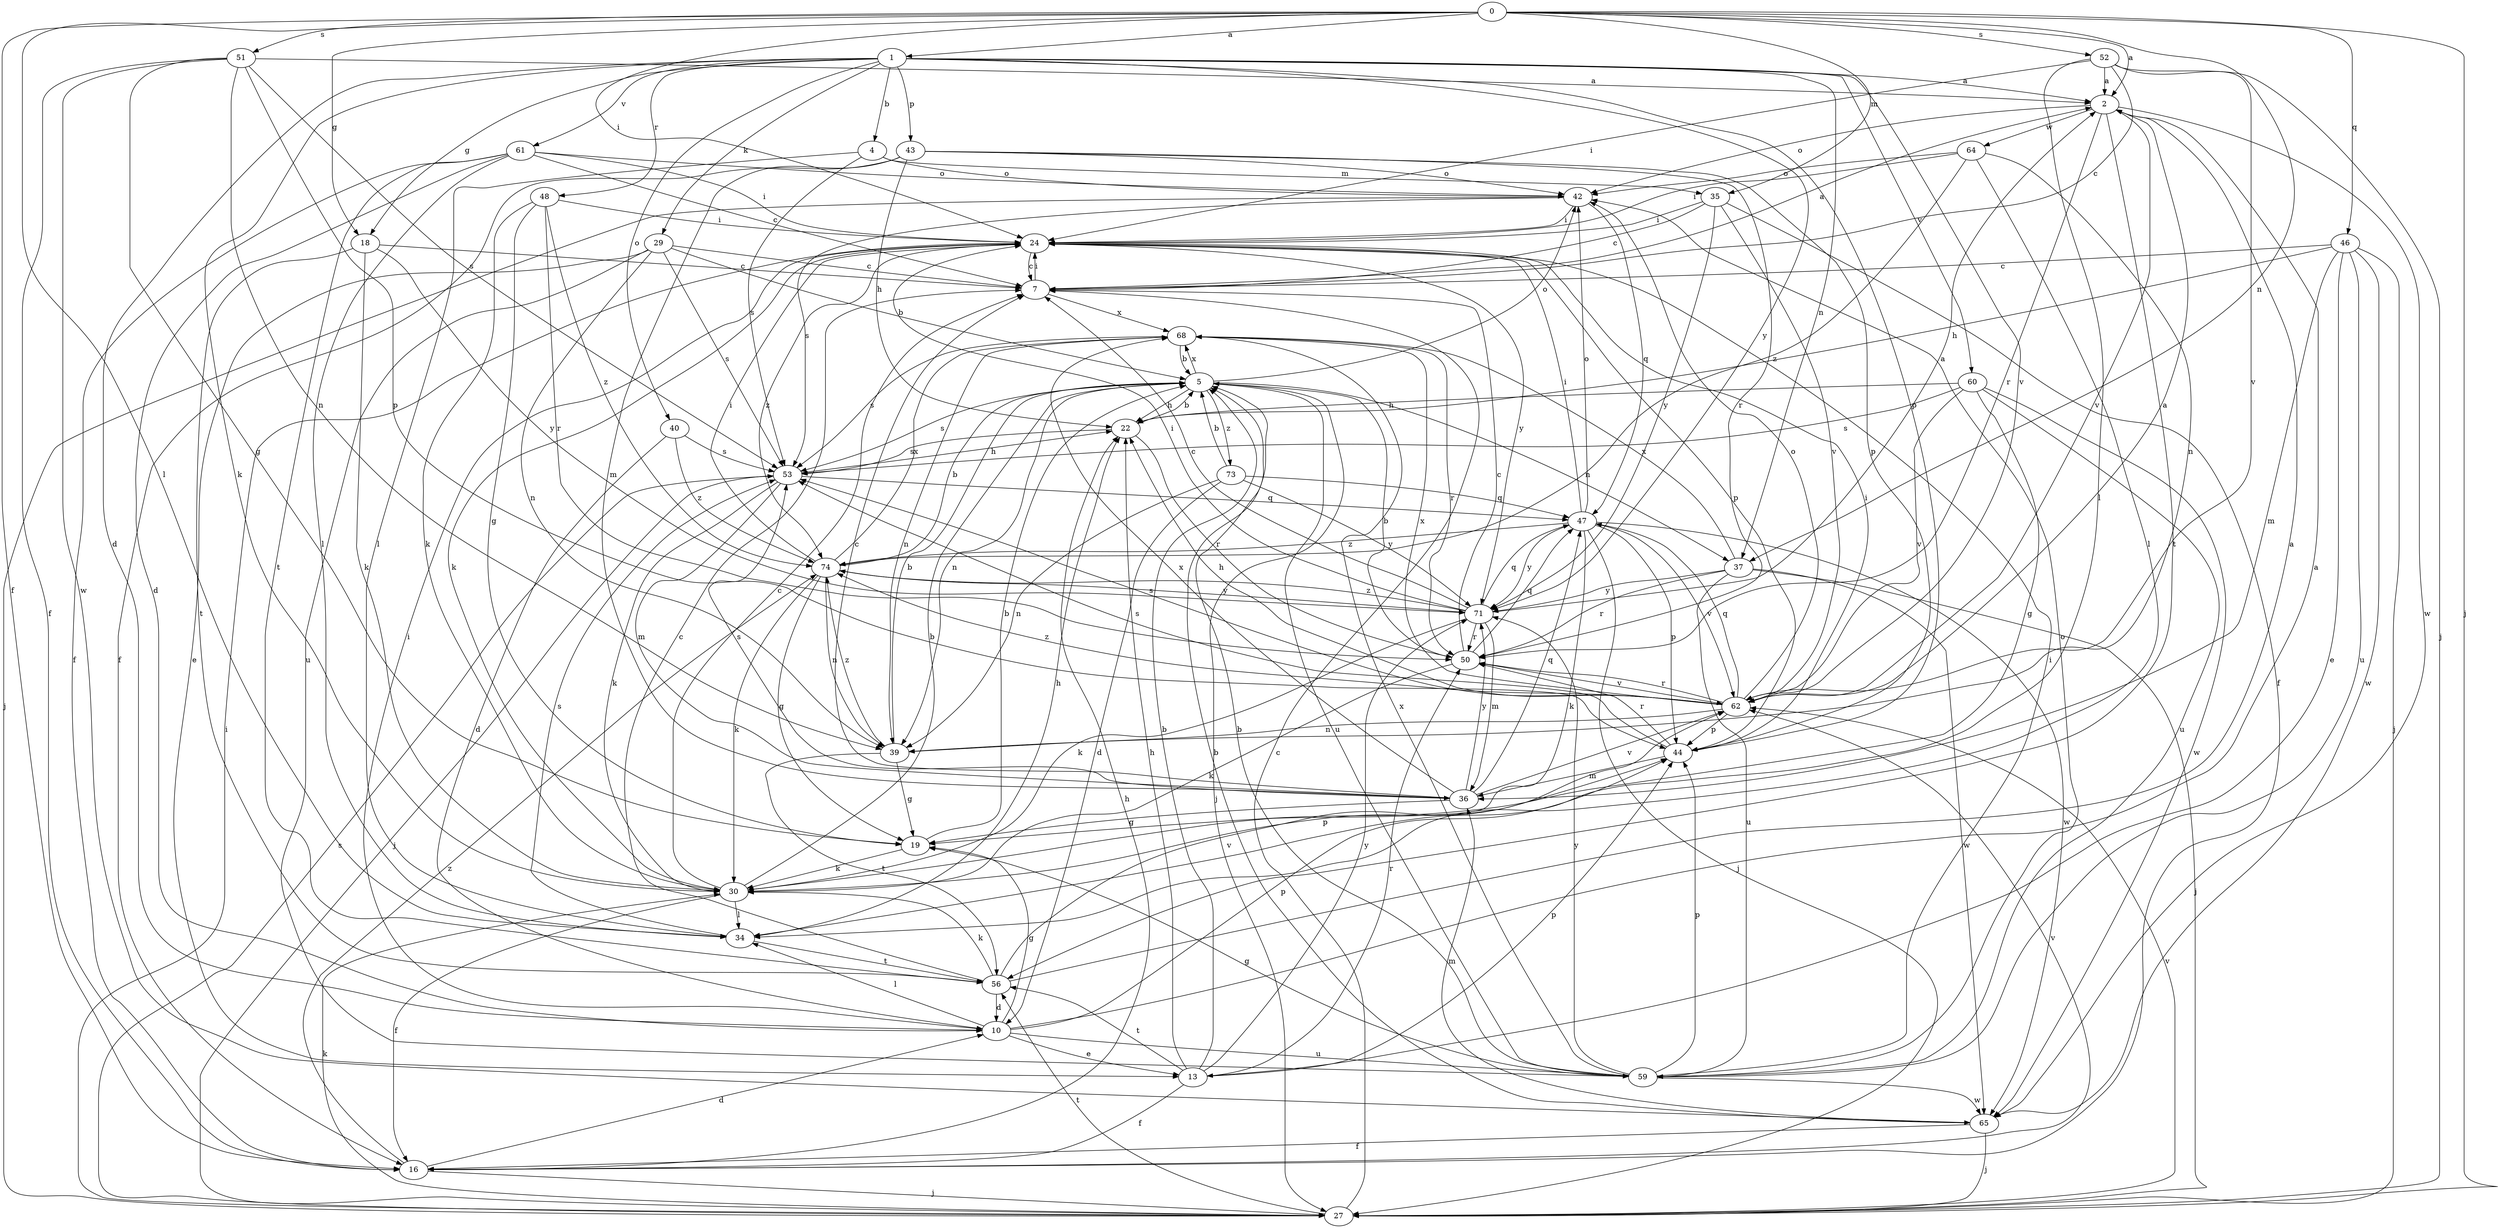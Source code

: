 strict digraph  {
0;
1;
2;
4;
5;
7;
10;
13;
16;
18;
19;
22;
24;
27;
29;
30;
34;
35;
36;
37;
39;
40;
42;
43;
44;
46;
47;
48;
50;
51;
52;
53;
56;
59;
60;
61;
62;
64;
65;
68;
71;
73;
74;
0 -> 1  [label=a];
0 -> 2  [label=a];
0 -> 16  [label=f];
0 -> 18  [label=g];
0 -> 24  [label=i];
0 -> 27  [label=j];
0 -> 34  [label=l];
0 -> 35  [label=m];
0 -> 37  [label=n];
0 -> 46  [label=q];
0 -> 51  [label=s];
0 -> 52  [label=s];
1 -> 2  [label=a];
1 -> 4  [label=b];
1 -> 10  [label=d];
1 -> 18  [label=g];
1 -> 29  [label=k];
1 -> 30  [label=k];
1 -> 37  [label=n];
1 -> 40  [label=o];
1 -> 43  [label=p];
1 -> 44  [label=p];
1 -> 48  [label=r];
1 -> 60  [label=v];
1 -> 61  [label=v];
1 -> 62  [label=v];
1 -> 71  [label=y];
2 -> 42  [label=o];
2 -> 50  [label=r];
2 -> 56  [label=t];
2 -> 62  [label=v];
2 -> 64  [label=w];
2 -> 65  [label=w];
4 -> 34  [label=l];
4 -> 35  [label=m];
4 -> 42  [label=o];
4 -> 53  [label=s];
5 -> 22  [label=h];
5 -> 27  [label=j];
5 -> 37  [label=n];
5 -> 39  [label=n];
5 -> 42  [label=o];
5 -> 53  [label=s];
5 -> 59  [label=u];
5 -> 68  [label=x];
5 -> 73  [label=z];
7 -> 2  [label=a];
7 -> 24  [label=i];
7 -> 68  [label=x];
10 -> 2  [label=a];
10 -> 13  [label=e];
10 -> 19  [label=g];
10 -> 24  [label=i];
10 -> 34  [label=l];
10 -> 44  [label=p];
10 -> 59  [label=u];
13 -> 5  [label=b];
13 -> 16  [label=f];
13 -> 22  [label=h];
13 -> 44  [label=p];
13 -> 50  [label=r];
13 -> 56  [label=t];
13 -> 71  [label=y];
16 -> 10  [label=d];
16 -> 22  [label=h];
16 -> 27  [label=j];
16 -> 62  [label=v];
16 -> 74  [label=z];
18 -> 7  [label=c];
18 -> 30  [label=k];
18 -> 56  [label=t];
18 -> 71  [label=y];
19 -> 5  [label=b];
19 -> 30  [label=k];
22 -> 5  [label=b];
22 -> 50  [label=r];
22 -> 53  [label=s];
24 -> 7  [label=c];
24 -> 30  [label=k];
24 -> 44  [label=p];
24 -> 71  [label=y];
24 -> 74  [label=z];
27 -> 7  [label=c];
27 -> 24  [label=i];
27 -> 30  [label=k];
27 -> 53  [label=s];
27 -> 56  [label=t];
27 -> 62  [label=v];
29 -> 5  [label=b];
29 -> 7  [label=c];
29 -> 13  [label=e];
29 -> 39  [label=n];
29 -> 53  [label=s];
29 -> 59  [label=u];
30 -> 5  [label=b];
30 -> 7  [label=c];
30 -> 16  [label=f];
30 -> 34  [label=l];
30 -> 44  [label=p];
34 -> 22  [label=h];
34 -> 53  [label=s];
34 -> 56  [label=t];
35 -> 7  [label=c];
35 -> 16  [label=f];
35 -> 24  [label=i];
35 -> 62  [label=v];
35 -> 71  [label=y];
36 -> 7  [label=c];
36 -> 19  [label=g];
36 -> 47  [label=q];
36 -> 53  [label=s];
36 -> 62  [label=v];
36 -> 68  [label=x];
36 -> 71  [label=y];
37 -> 27  [label=j];
37 -> 50  [label=r];
37 -> 59  [label=u];
37 -> 65  [label=w];
37 -> 68  [label=x];
37 -> 71  [label=y];
39 -> 5  [label=b];
39 -> 19  [label=g];
39 -> 56  [label=t];
39 -> 74  [label=z];
40 -> 10  [label=d];
40 -> 53  [label=s];
40 -> 74  [label=z];
42 -> 24  [label=i];
42 -> 27  [label=j];
42 -> 47  [label=q];
42 -> 53  [label=s];
43 -> 16  [label=f];
43 -> 22  [label=h];
43 -> 36  [label=m];
43 -> 42  [label=o];
43 -> 44  [label=p];
43 -> 50  [label=r];
44 -> 24  [label=i];
44 -> 36  [label=m];
44 -> 50  [label=r];
44 -> 53  [label=s];
46 -> 7  [label=c];
46 -> 13  [label=e];
46 -> 22  [label=h];
46 -> 27  [label=j];
46 -> 36  [label=m];
46 -> 59  [label=u];
46 -> 65  [label=w];
47 -> 24  [label=i];
47 -> 27  [label=j];
47 -> 30  [label=k];
47 -> 42  [label=o];
47 -> 44  [label=p];
47 -> 62  [label=v];
47 -> 65  [label=w];
47 -> 71  [label=y];
47 -> 74  [label=z];
48 -> 19  [label=g];
48 -> 24  [label=i];
48 -> 30  [label=k];
48 -> 50  [label=r];
48 -> 74  [label=z];
50 -> 5  [label=b];
50 -> 7  [label=c];
50 -> 30  [label=k];
50 -> 47  [label=q];
50 -> 62  [label=v];
51 -> 2  [label=a];
51 -> 16  [label=f];
51 -> 19  [label=g];
51 -> 39  [label=n];
51 -> 44  [label=p];
51 -> 53  [label=s];
51 -> 65  [label=w];
52 -> 2  [label=a];
52 -> 7  [label=c];
52 -> 24  [label=i];
52 -> 27  [label=j];
52 -> 34  [label=l];
52 -> 62  [label=v];
53 -> 22  [label=h];
53 -> 27  [label=j];
53 -> 30  [label=k];
53 -> 36  [label=m];
53 -> 47  [label=q];
56 -> 2  [label=a];
56 -> 7  [label=c];
56 -> 10  [label=d];
56 -> 30  [label=k];
56 -> 62  [label=v];
59 -> 5  [label=b];
59 -> 19  [label=g];
59 -> 24  [label=i];
59 -> 42  [label=o];
59 -> 44  [label=p];
59 -> 65  [label=w];
59 -> 68  [label=x];
59 -> 71  [label=y];
60 -> 19  [label=g];
60 -> 22  [label=h];
60 -> 53  [label=s];
60 -> 59  [label=u];
60 -> 62  [label=v];
60 -> 65  [label=w];
61 -> 7  [label=c];
61 -> 10  [label=d];
61 -> 16  [label=f];
61 -> 24  [label=i];
61 -> 34  [label=l];
61 -> 42  [label=o];
61 -> 56  [label=t];
62 -> 2  [label=a];
62 -> 22  [label=h];
62 -> 39  [label=n];
62 -> 42  [label=o];
62 -> 44  [label=p];
62 -> 47  [label=q];
62 -> 50  [label=r];
62 -> 53  [label=s];
62 -> 68  [label=x];
62 -> 74  [label=z];
64 -> 24  [label=i];
64 -> 34  [label=l];
64 -> 39  [label=n];
64 -> 42  [label=o];
64 -> 74  [label=z];
65 -> 5  [label=b];
65 -> 16  [label=f];
65 -> 27  [label=j];
65 -> 36  [label=m];
68 -> 5  [label=b];
68 -> 39  [label=n];
68 -> 50  [label=r];
68 -> 53  [label=s];
71 -> 2  [label=a];
71 -> 7  [label=c];
71 -> 24  [label=i];
71 -> 30  [label=k];
71 -> 36  [label=m];
71 -> 47  [label=q];
71 -> 50  [label=r];
71 -> 74  [label=z];
73 -> 5  [label=b];
73 -> 10  [label=d];
73 -> 39  [label=n];
73 -> 47  [label=q];
73 -> 71  [label=y];
74 -> 5  [label=b];
74 -> 19  [label=g];
74 -> 24  [label=i];
74 -> 30  [label=k];
74 -> 39  [label=n];
74 -> 68  [label=x];
74 -> 71  [label=y];
}
